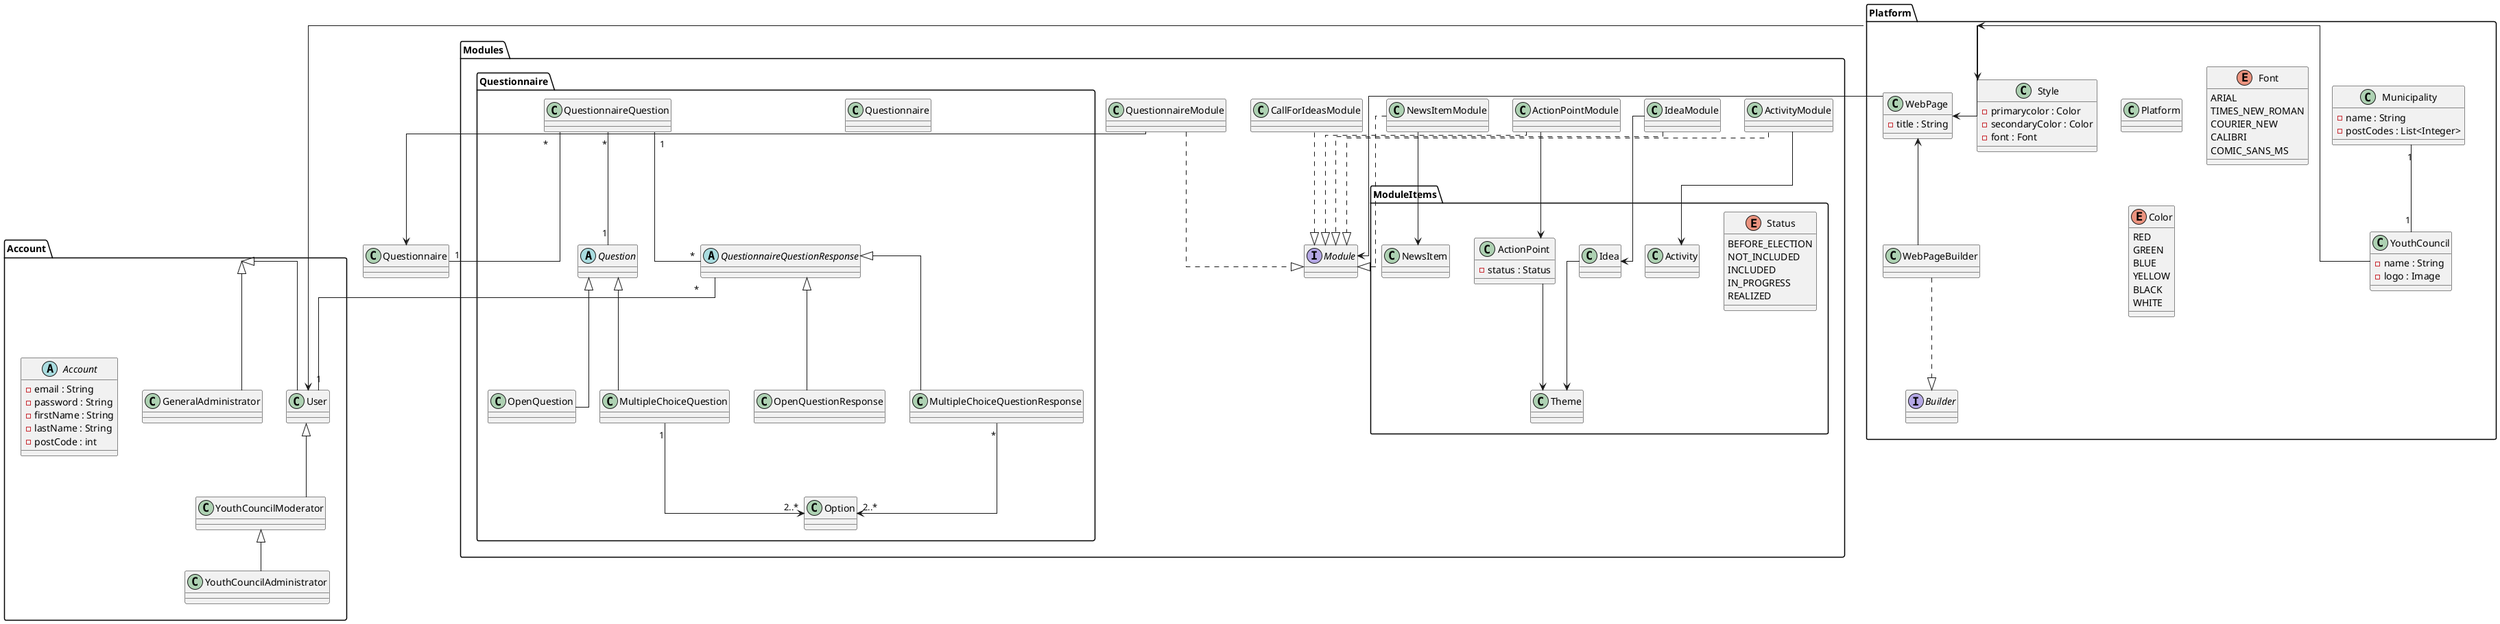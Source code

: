 @startuml YouthCouncilDomain

' skinparam linetype polyline
skinparam linetype ortho

package Account{

    class User {
    }

    class GeneralAdministrator{
    }

    class YouthCouncilModerator{
    }

    class YouthCouncilAdministrator{
    }

    abstract Account{
        - email : String
        - password : String
        - firstName : String
        - lastName : String
        - postCode : int
    }

    

}






' YouthCouncil -- Platform

' Platform -- Account



package "Modules" {
    package Questionnaire{
        class Questionnaire{}

        class QuestionnaireQuestion{
        }
    
        abstract Question{
        }

        abstract QuestionnaireQuestionResponse{
        }

        class OpenQuestion{
        }

        class OpenQuestionResponse{
        }

        class MultipleChoiceQuestion{
        }

        class MultipleChoiceQuestionResponse{
        }

        class Option{

        }
    }

    
    class IdeaModule{
    }

    class ActionPointModule{
    }

    class NewsItemModule{
    }

    class ActivityModule{
    }

    class CallForIdeasModule{
    }

    interface Module{
    }

    class QuestionnaireModule{
    }

    package ModuleItems{
        enum Status{
            BEFORE_ELECTION
            NOT_INCLUDED
            INCLUDED
            IN_PROGRESS
            REALIZED
        }

        class ActionPoint{
            - status : Status
        }

        class NewsItem{
        }
        
        class Activity{
        }
        
        class Theme{
        }

        class Idea{
        }
    }

    
}


package Platform{
    interface Builder{
    }

    class WebPageBuilder{
    }

    class WebPage{
        - title : String
    }

    class YouthCouncil{
        - name : String
        - logo : Image
    }

    class Platform{

    }  

    class Municipality{
        - name : String
        - postCodes : List<Integer> 
    }

    class Style{
        - primarycolor : Color
        - secondaryColor : Color
        - font : Font
    }
    
    enum Font{
        ARIAL
        TIMES_NEW_ROMAN
        COURIER_NEW
        CALIBRI
        COMIC_SANS_MS
    }

    enum Color{
        RED
        GREEN
        BLUE
        YELLOW
        BLACK
        WHITE
    }
}

    Account <|-- User
    Platform --> User 
    Account <|-- GeneralAdministrator
    User <|-- YouthCouncilModerator
    YouthCouncilModerator <|-- YouthCouncilAdministrator

    Municipality "1" -- "1" YouthCouncil



    Question <|-- OpenQuestion
    Question <|-- MultipleChoiceQuestion

    QuestionnaireQuestionResponse <|-- OpenQuestionResponse
    QuestionnaireQuestionResponse <|-- MultipleChoiceQuestionResponse

    MultipleChoiceQuestion "1" --> "2..*" Option
    MultipleChoiceQuestionResponse "*" --> "2..*" Option

    QuestionnaireQuestion "*" -- "1" Question
    QuestionnaireQuestion "*" -- "1" Questionnaire
    QuestionnaireQuestion "1" -- "*" QuestionnaireQuestionResponse

    QuestionnaireQuestionResponse "*" -- "1" User



    ActionPointModule ..|> Module
    NewsItemModule ..|> Module
    ActivityModule ..|> Module
    QuestionnaireModule ..|> Module
    IdeaModule ..|> Module
    CallForIdeasModule ..|> Module

    ActionPointModule --> ActionPoint
    NewsItemModule --> NewsItem
    ActivityModule --> Activity
    IdeaModule --> Idea
    QuestionnaireModule --> Questionnaire



    YouthCouncil --> Platform
    Platform --> Style
    Platform --> WebPage

    ActionPoint --> Theme
    Idea --> Theme
    WebPage --> Module
    WebPage <-- WebPageBuilder
    WebPageBuilder ..|> Builder


@enduml